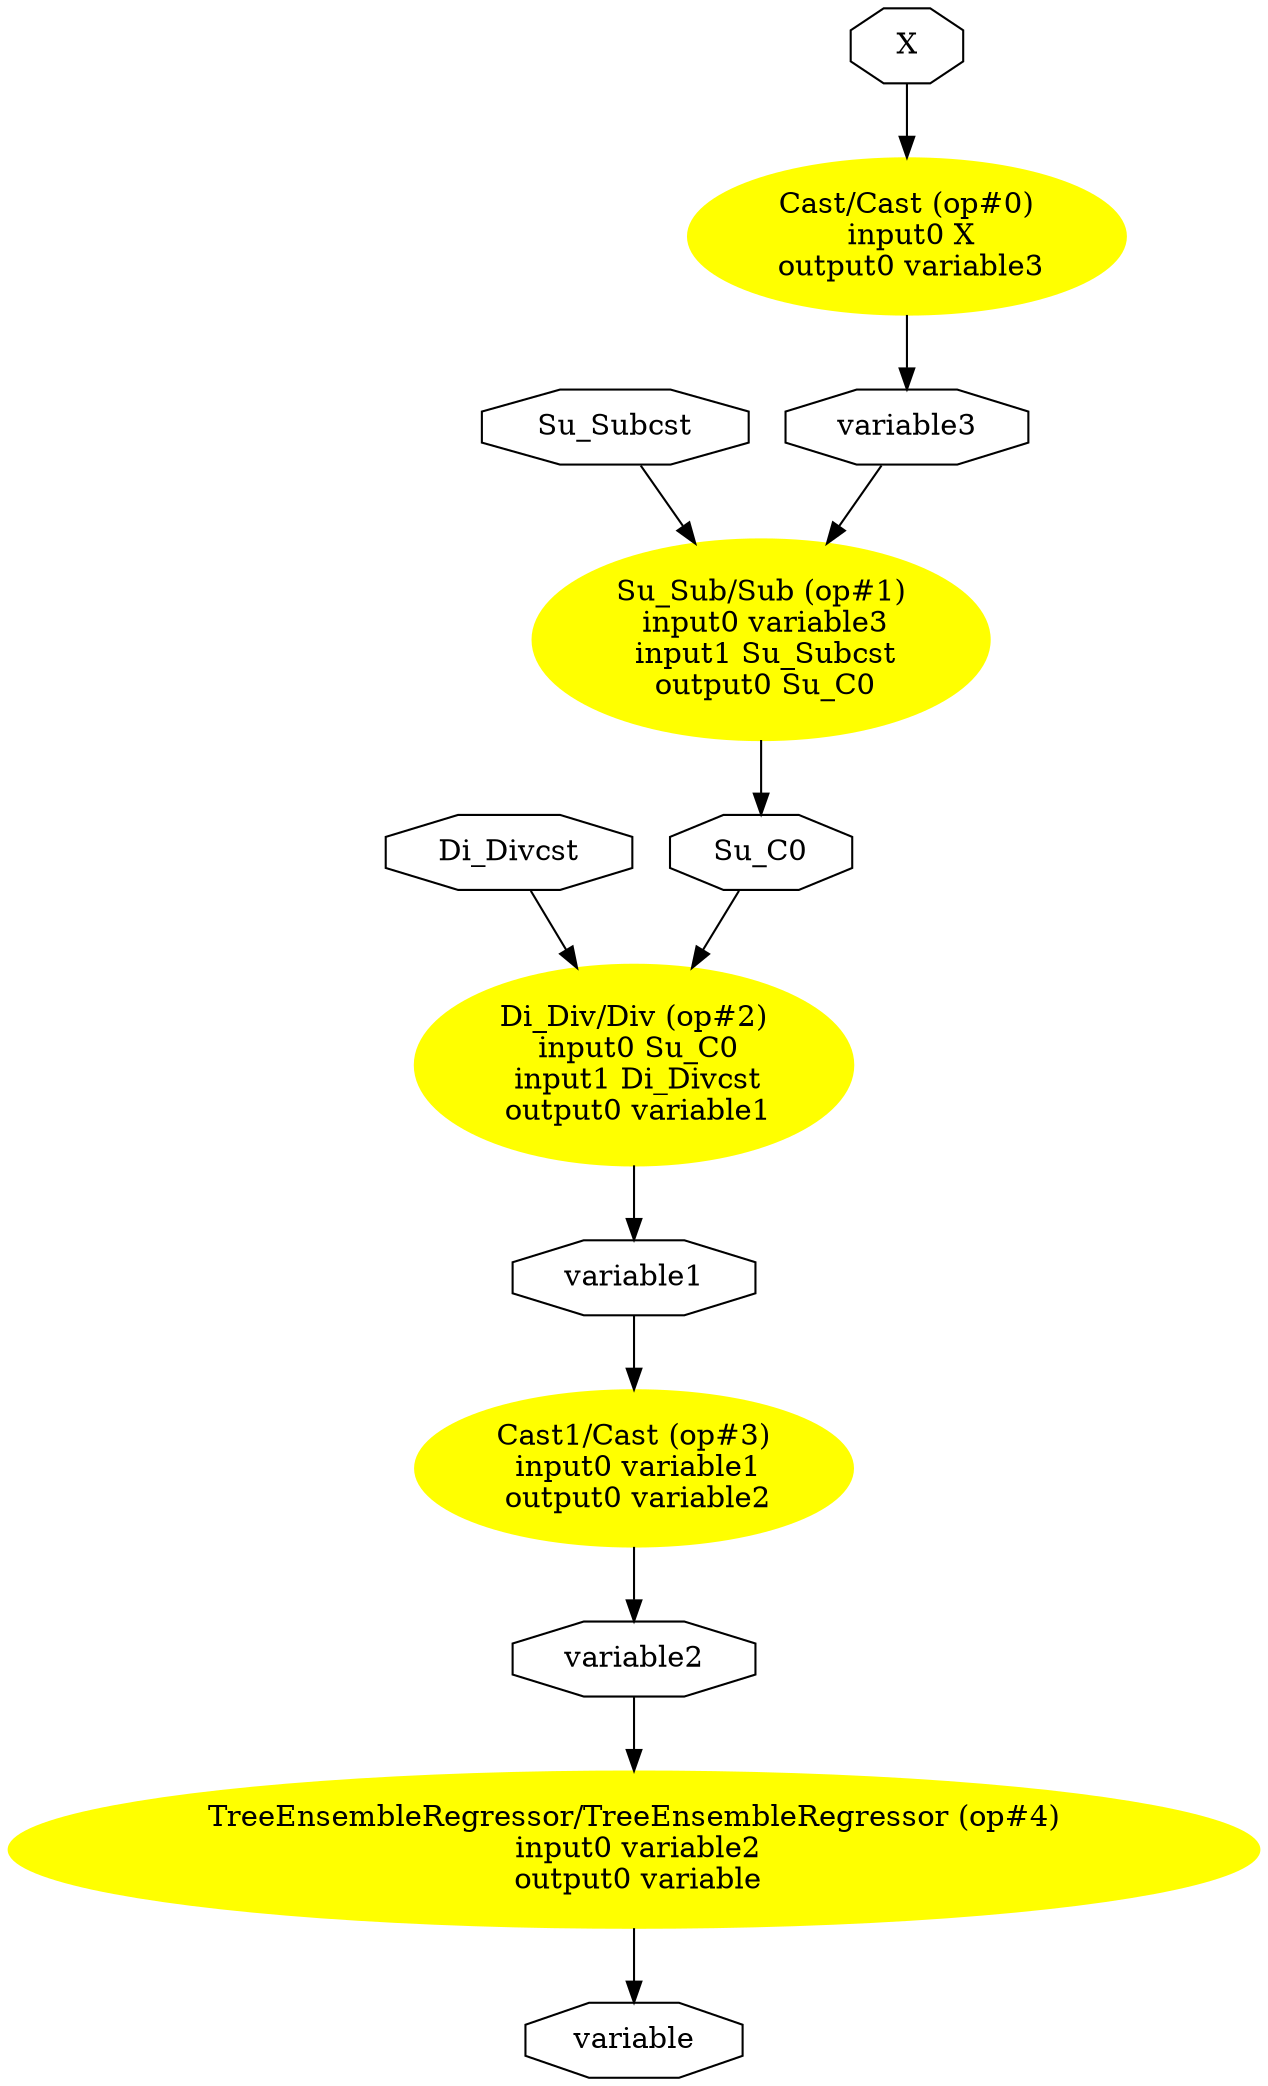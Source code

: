 digraph "ONNX(Pipeline)" {
	graph [bb="0,0,473.76,993.19",
		rankdir=TB
	];
	node [label="\N"];
	"Cast/Cast (op#0)\n input0 X\n output0 variable3"	[URL="javascript:alert('')",
		color=yellow,
		fillcolor=yellow,
		height=1.041,
		pos="351.88,883.72",
		style=filled,
		width=2.2785];
	variable30	[height=0.5,
		label=variable3,
		pos="351.88,792.24",
		shape=octagon,
		width=1.2897];
	"Cast/Cast (op#0)\n input0 X\n output0 variable3" -> variable30	[pos="e,351.88,810.39 351.88,846.06 351.88,837.57 351.88,828.67 351.88,820.66"];
	X0	[height=0.5,
		label=X,
		pos="351.88,975.19",
		shape=octagon,
		width=0.75];
	X0 -> "Cast/Cast (op#0)\n input0 X\n output0 variable3"	[pos="e,351.88,921.55 351.88,956.94 351.88,949.64 351.88,940.73 351.88,931.71"];
	"Su_Sub/Sub (op#1)\n input0 variable3\n input1 Su_Subcst\n output0 Su_C0"	[URL="javascript:alert('')",
		color=yellow,
		fillcolor=yellow,
		height=1.3356,
		pos="291.88,690.16",
		style=filled,
		width=2.5534];
	variable30 -> "Su_Sub/Sub (op#1)\n input0 variable3\n input1 Su_Subcst\n output0 Su_C0"	[pos="e,318.97,736.34 341.43,773.81 336.55,765.67 330.45,755.49 324.21,745.09"];
	Su_C00	[height=0.5,
		label=Su_C0,
		pos="291.88,588.07",
		shape=octagon,
		width=1.0943];
	"Su_Sub/Sub (op#1)\n input0 variable3\n input1 Su_Subcst\n output0 Su_C0" -> Su_C00	[pos="e,291.88,606.3 291.88,642.05 291.88,633.26 291.88,624.36 291.88,616.42"];
	Su_Subcst0	[height=0.5,
		label=Su_Subcst,
		pos="232.88,792.24",
		shape=octagon,
		width=1.5242];
	Su_Subcst0 -> "Su_Sub/Sub (op#1)\n input0 variable3\n input1 Su_Subcst\n output0 Su_C0"	[pos="e,265.25,736.34 243.16,773.81 247.96,765.67 253.95,755.49 260.09,745.09"];
	"Di_Div/Div (op#2)\n input0 Su_C0\n input1 Di_Divcst\n output0 variable1"	[URL="javascript:alert('')",
		color=yellow,
		fillcolor=yellow,
		height=1.3356,
		pos="236.88,485.99",
		style=filled,
		width=2.3963];
	Su_C00 -> "Di_Div/Div (op#2)\n input0 Su_C0\n input1 Di_Divcst\n output0 variable1"	[pos="e,261.71,532.17 282.3,569.64 277.87,561.58 272.35,551.53 266.69,541.24"];
	variable10	[height=0.5,
		label=variable1,
		pos="236.88,383.91",
		shape=octagon,
		width=1.2897];
	"Di_Div/Div (op#2)\n input0 Su_C0\n input1 Di_Divcst\n output0 variable1" -> variable10	[pos="e,236.88,402.13 236.88,437.88 236.88,429.1 236.88,420.19 236.88,412.25"];
	Di_Divcst0	[height=0.5,
		label=Di_Divcst,
		pos="182.88,588.07",
		shape=octagon,
		width=1.4265];
	Di_Divcst0 -> "Di_Div/Div (op#2)\n input0 Su_C0\n input1 Di_Divcst\n output0 variable1"	[pos="e,212.5,532.17 192.29,569.64 196.63,561.58 202.06,551.53 207.61,541.24"];
	"Cast1/Cast (op#3)\n input0 variable1\n output0 variable2"	[URL="javascript:alert('')",
		color=yellow,
		fillcolor=yellow,
		height=1.041,
		pos="236.88,292.43",
		style=filled,
		width=2.357];
	variable10 -> "Cast1/Cast (op#3)\n input0 variable1\n output0 variable2"	[pos="e,236.88,330.26 236.88,365.65 236.88,358.35 236.88,349.45 236.88,340.42"];
	variable20	[height=0.5,
		label=variable2,
		pos="236.88,200.95",
		shape=octagon,
		width=1.2897];
	"Cast1/Cast (op#3)\n input0 variable1\n output0 variable2" -> variable20	[pos="e,236.88,219.1 236.88,254.78 236.88,246.28 236.88,237.39 236.88,229.37"];
	"TreeEnsembleRegressor/TreeEnsembleRegressor (op#4)\n input0 variable2\n output0 variable"	[URL="javascript:alert('')",
		color=yellow,
		fillcolor=yellow,
		height=1.041,
		pos="236.88,109.48",
		style=filled,
		width=6.58];
	variable20 -> "TreeEnsembleRegressor/TreeEnsembleRegressor (op#4)\n input0 variable2\n output0 variable"	[pos="e,236.88,147.31 236.88,182.7 236.88,175.4 236.88,166.49 236.88,157.47"];
	variable0	[height=0.5,
		label=variable,
		pos="236.88,18",
		shape=octagon,
		width=1.1529];
	"TreeEnsembleRegressor/TreeEnsembleRegressor (op#4)\n input0 variable2\n output0 variable" -> variable0	[pos="e,236.88,36.146 236.88,71.825 236.88,63.331 236.88,54.434 236.88,46.416"];
}
